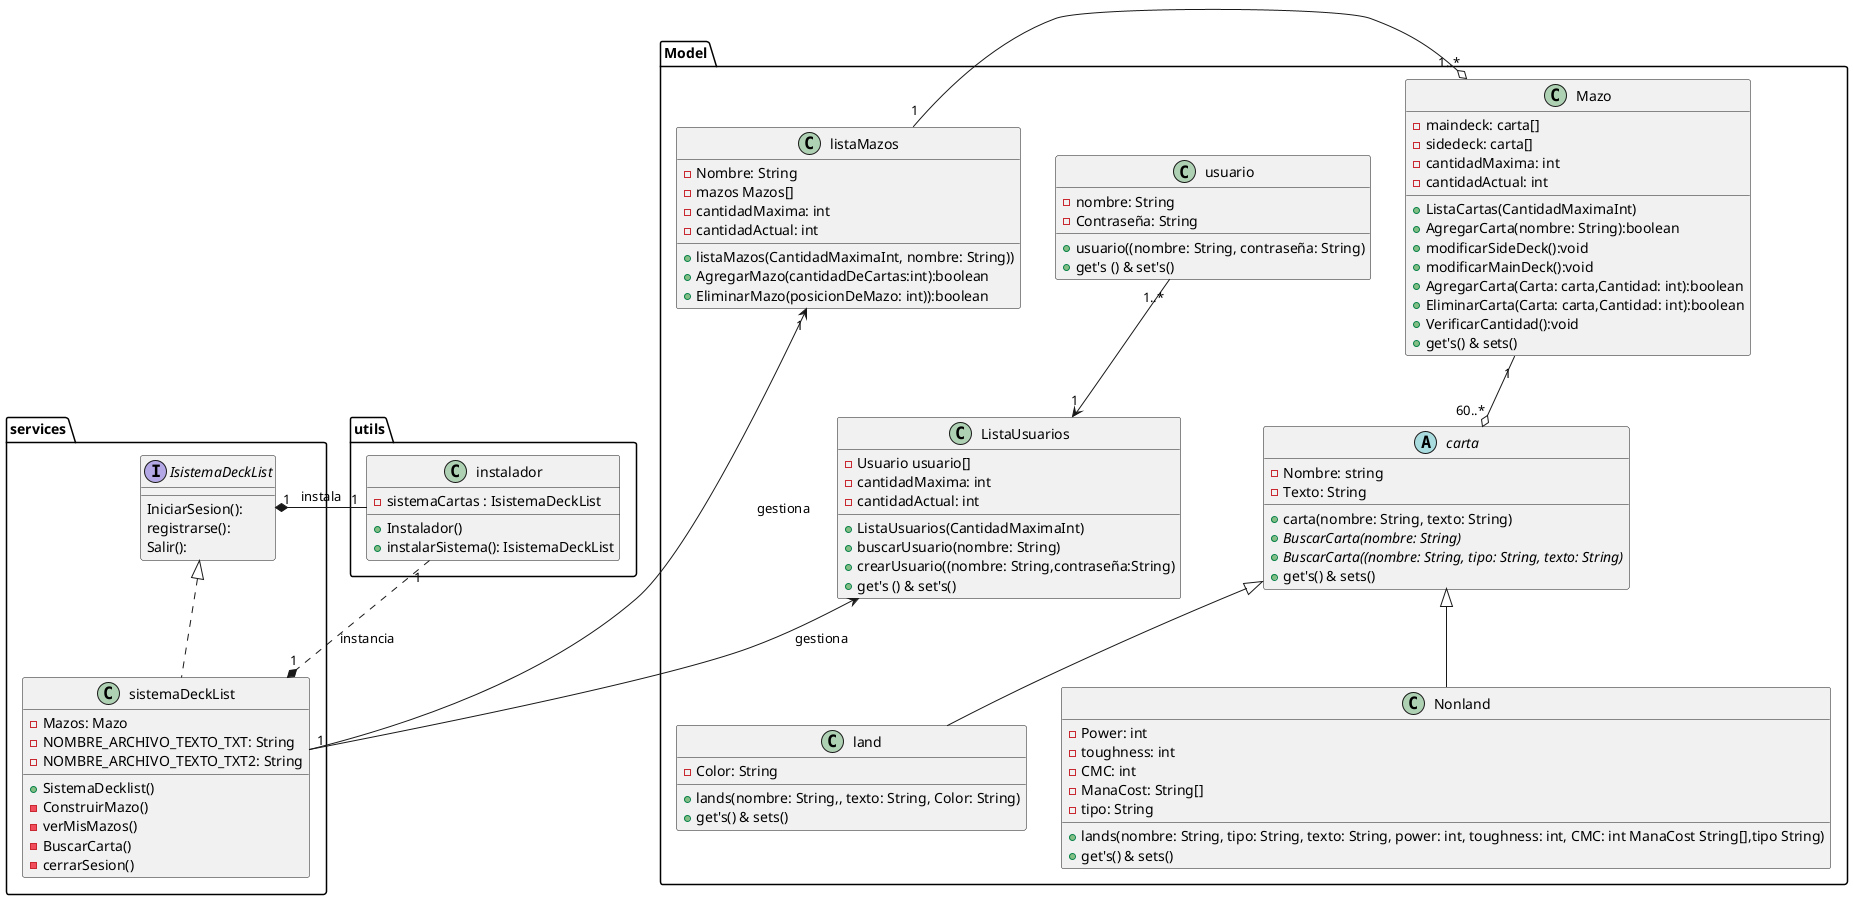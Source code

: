 @startuml
package Model{
abstract carta{
-Nombre: string
-Texto: String
+carta(nombre: String, texto: String)
+{abstract}BuscarCarta(nombre: String)
+{abstract}BuscarCarta((nombre: String, tipo: String, texto: String)
+get's() & sets()

}
class usuario{
-nombre: String
-Contraseña: String
+usuario((nombre: String, contraseña: String)
+get's () & set's()
}
Class ListaUsuarios{
-Usuario usuario[]
-cantidadMaxima: int
-cantidadActual: int
+ListaUsuarios(CantidadMaximaInt)
+buscarUsuario(nombre: String)
+crearUsuario((nombre: String,contraseña:String)
+get's () & set's()
}

class land extends carta{
-Color: String
+lands(nombre: String,, texto: String, Color: String)
+get's() & sets()
}

class Nonland extends carta{
-Power: int
-toughness: int
-CMC: int
-ManaCost: String[]
-tipo: String
+lands(nombre: String, tipo: String, texto: String, power: int, toughness: int, CMC: int ManaCost String[],tipo String)
+get's() & sets()
}

class Mazo{
-maindeck: carta[]
-sidedeck: carta[]
-cantidadMaxima: int
-cantidadActual: int
+ListaCartas(CantidadMaximaInt)
+AgregarCarta(nombre: String):boolean
+modificarSideDeck():void
+modificarMainDeck():void
+AgregarCarta(Carta: carta,Cantidad: int):boolean
+EliminarCarta(Carta: carta,Cantidad: int):boolean
+VerificarCantidad():void
+get's() & sets()
}

class listaMazos{
-Nombre: String
-mazos Mazos[]
-cantidadMaxima: int
-cantidadActual: int
+listaMazos(CantidadMaximaInt, nombre: String))
+AgregarMazo(cantidadDeCartas:int):boolean
+EliminarMazo(posicionDeMazo: int)):boolean

}

}
package utils{
class instalador{
    - sistemaCartas : IsistemaDeckList
	+ Instalador()
	+ instalarSistema(): IsistemaDeckList
}

}
package services{
interface IsistemaDeckList{
IniciarSesion():
registrarse():
Salir():
}


Class sistemaDeckList implements IsistemaDeckList{
-Mazos: Mazo
-NOMBRE_ARCHIVO_TEXTO_TXT: String
-NOMBRE_ARCHIVO_TEXTO_TXT2: String

+SistemaDecklist()
-ConstruirMazo()
-verMisMazos()
-BuscarCarta()
-cerrarSesion()
}

listaMazos "1" <-- "1" sistemaDeckList: gestiona
instalador "1"---left--*"1" IsistemaDeckList:  instala
instalador "1"..* "1" sistemaDeckList: instancia
Mazo "1"--o "60..*" carta
listaMazos "1" -right-o "1..*" Mazo
usuario "1..*" --> "1" ListaUsuarios
ListaUsuarios <-- sistemaDeckList:gestiona
}
@enduml